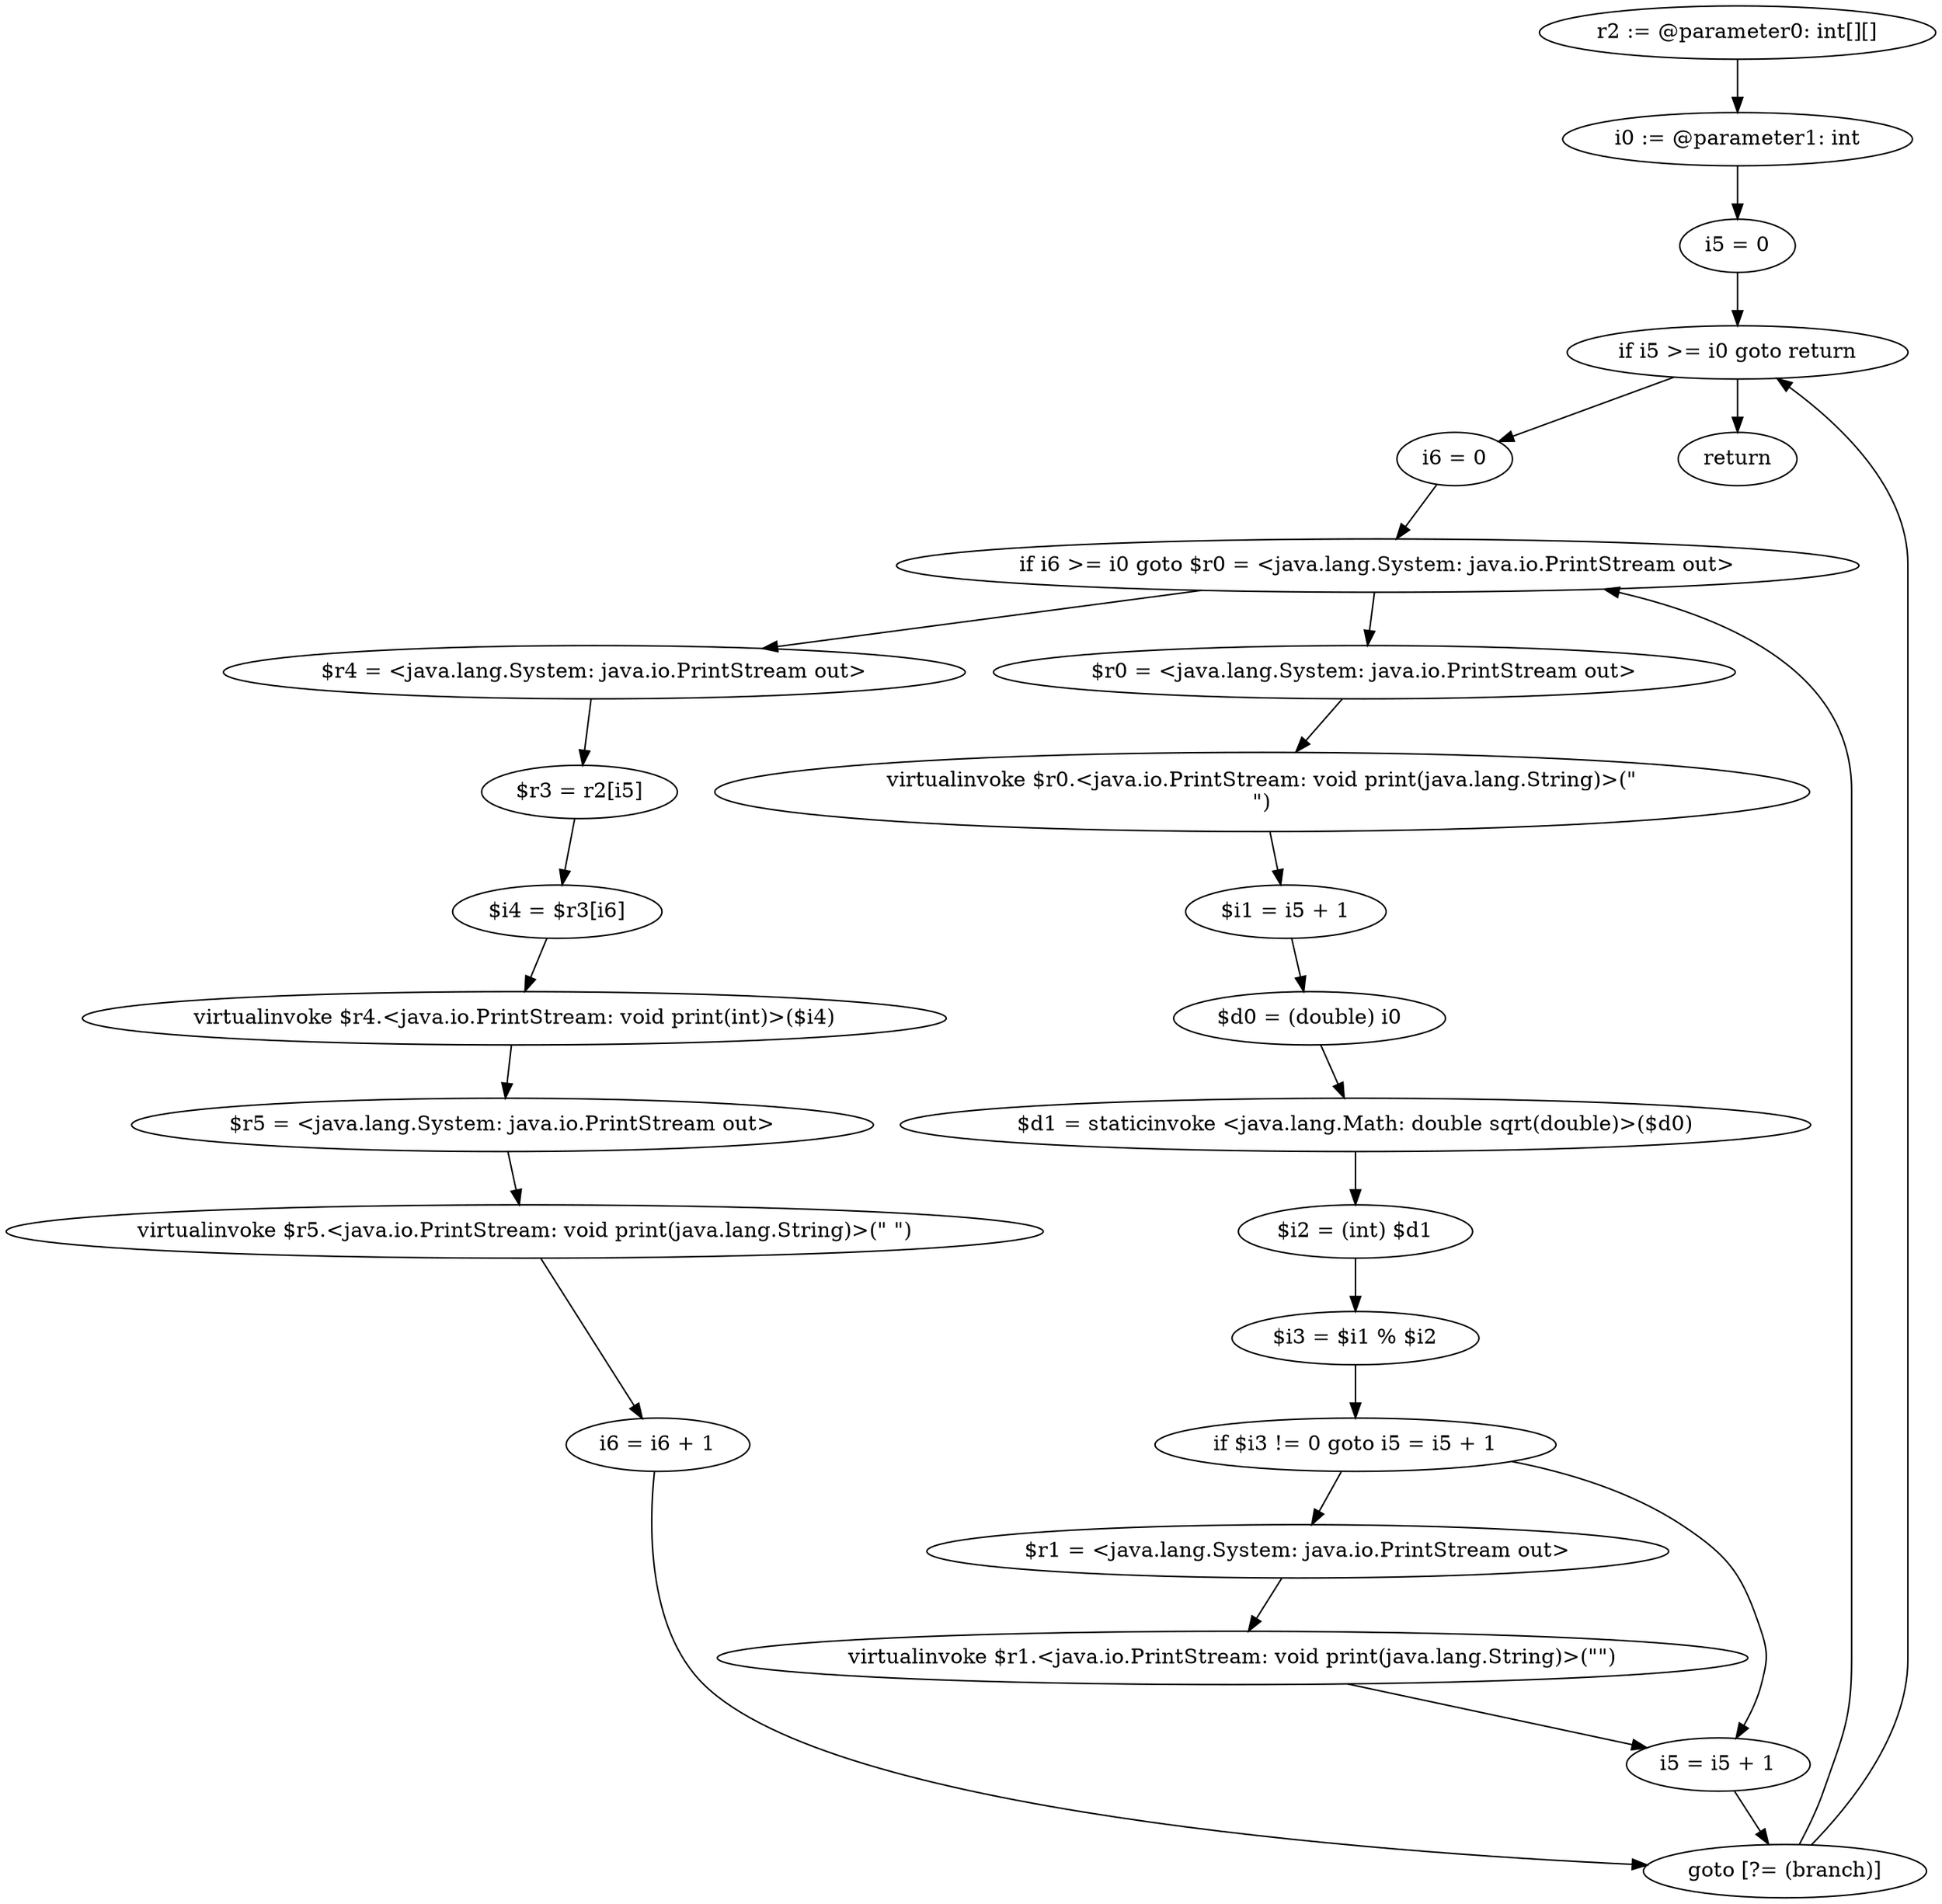 digraph "unitGraph" {
    "r2 := @parameter0: int[][]"
    "i0 := @parameter1: int"
    "i5 = 0"
    "if i5 >= i0 goto return"
    "i6 = 0"
    "if i6 >= i0 goto $r0 = <java.lang.System: java.io.PrintStream out>"
    "$r4 = <java.lang.System: java.io.PrintStream out>"
    "$r3 = r2[i5]"
    "$i4 = $r3[i6]"
    "virtualinvoke $r4.<java.io.PrintStream: void print(int)>($i4)"
    "$r5 = <java.lang.System: java.io.PrintStream out>"
    "virtualinvoke $r5.<java.io.PrintStream: void print(java.lang.String)>(\" \")"
    "i6 = i6 + 1"
    "goto [?= (branch)]"
    "$r0 = <java.lang.System: java.io.PrintStream out>"
    "virtualinvoke $r0.<java.io.PrintStream: void print(java.lang.String)>(\"\n\")"
    "$i1 = i5 + 1"
    "$d0 = (double) i0"
    "$d1 = staticinvoke <java.lang.Math: double sqrt(double)>($d0)"
    "$i2 = (int) $d1"
    "$i3 = $i1 % $i2"
    "if $i3 != 0 goto i5 = i5 + 1"
    "$r1 = <java.lang.System: java.io.PrintStream out>"
    "virtualinvoke $r1.<java.io.PrintStream: void print(java.lang.String)>(\"\")"
    "i5 = i5 + 1"
    "return"
    "r2 := @parameter0: int[][]"->"i0 := @parameter1: int";
    "i0 := @parameter1: int"->"i5 = 0";
    "i5 = 0"->"if i5 >= i0 goto return";
    "if i5 >= i0 goto return"->"i6 = 0";
    "if i5 >= i0 goto return"->"return";
    "i6 = 0"->"if i6 >= i0 goto $r0 = <java.lang.System: java.io.PrintStream out>";
    "if i6 >= i0 goto $r0 = <java.lang.System: java.io.PrintStream out>"->"$r4 = <java.lang.System: java.io.PrintStream out>";
    "if i6 >= i0 goto $r0 = <java.lang.System: java.io.PrintStream out>"->"$r0 = <java.lang.System: java.io.PrintStream out>";
    "$r4 = <java.lang.System: java.io.PrintStream out>"->"$r3 = r2[i5]";
    "$r3 = r2[i5]"->"$i4 = $r3[i6]";
    "$i4 = $r3[i6]"->"virtualinvoke $r4.<java.io.PrintStream: void print(int)>($i4)";
    "virtualinvoke $r4.<java.io.PrintStream: void print(int)>($i4)"->"$r5 = <java.lang.System: java.io.PrintStream out>";
    "$r5 = <java.lang.System: java.io.PrintStream out>"->"virtualinvoke $r5.<java.io.PrintStream: void print(java.lang.String)>(\" \")";
    "virtualinvoke $r5.<java.io.PrintStream: void print(java.lang.String)>(\" \")"->"i6 = i6 + 1";
    "i6 = i6 + 1"->"goto [?= (branch)]";
    "goto [?= (branch)]"->"if i6 >= i0 goto $r0 = <java.lang.System: java.io.PrintStream out>";
    "$r0 = <java.lang.System: java.io.PrintStream out>"->"virtualinvoke $r0.<java.io.PrintStream: void print(java.lang.String)>(\"\n\")";
    "virtualinvoke $r0.<java.io.PrintStream: void print(java.lang.String)>(\"\n\")"->"$i1 = i5 + 1";
    "$i1 = i5 + 1"->"$d0 = (double) i0";
    "$d0 = (double) i0"->"$d1 = staticinvoke <java.lang.Math: double sqrt(double)>($d0)";
    "$d1 = staticinvoke <java.lang.Math: double sqrt(double)>($d0)"->"$i2 = (int) $d1";
    "$i2 = (int) $d1"->"$i3 = $i1 % $i2";
    "$i3 = $i1 % $i2"->"if $i3 != 0 goto i5 = i5 + 1";
    "if $i3 != 0 goto i5 = i5 + 1"->"$r1 = <java.lang.System: java.io.PrintStream out>";
    "if $i3 != 0 goto i5 = i5 + 1"->"i5 = i5 + 1";
    "$r1 = <java.lang.System: java.io.PrintStream out>"->"virtualinvoke $r1.<java.io.PrintStream: void print(java.lang.String)>(\"\")";
    "virtualinvoke $r1.<java.io.PrintStream: void print(java.lang.String)>(\"\")"->"i5 = i5 + 1";
    "i5 = i5 + 1"->"goto [?= (branch)]";
    "goto [?= (branch)]"->"if i5 >= i0 goto return";
}

